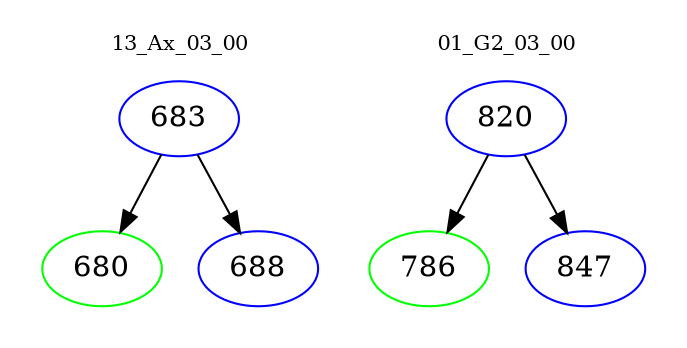 digraph{
subgraph cluster_0 {
color = white
label = "13_Ax_03_00";
fontsize=10;
T0_683 [label="683", color="blue"]
T0_683 -> T0_680 [color="black"]
T0_680 [label="680", color="green"]
T0_683 -> T0_688 [color="black"]
T0_688 [label="688", color="blue"]
}
subgraph cluster_1 {
color = white
label = "01_G2_03_00";
fontsize=10;
T1_820 [label="820", color="blue"]
T1_820 -> T1_786 [color="black"]
T1_786 [label="786", color="green"]
T1_820 -> T1_847 [color="black"]
T1_847 [label="847", color="blue"]
}
}

